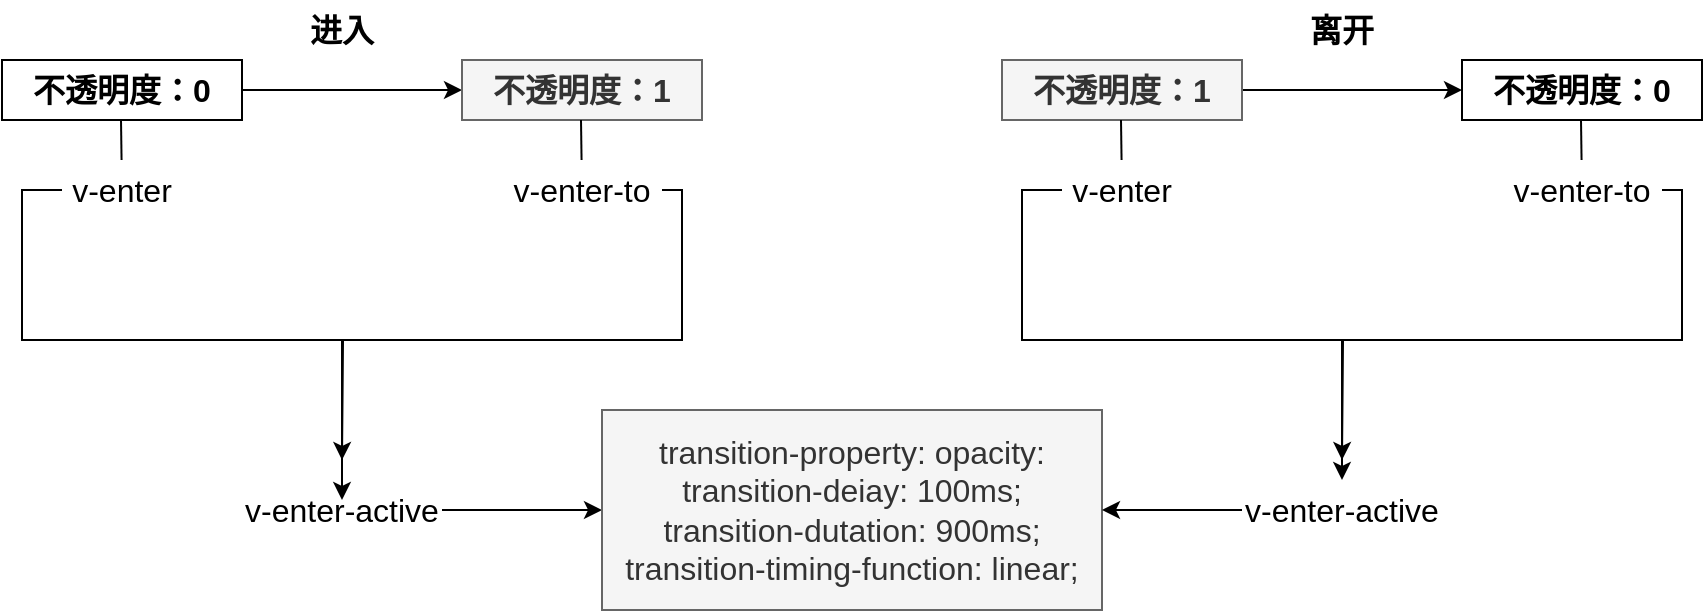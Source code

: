 <mxfile version="20.2.8" type="device"><diagram id="H568RPiTgTfo-z3ckEjH" name="第 1 页"><mxGraphModel dx="1038" dy="649" grid="1" gridSize="10" guides="1" tooltips="1" connect="1" arrows="1" fold="1" page="1" pageScale="1" pageWidth="1169" pageHeight="827" math="0" shadow="0"><root><mxCell id="0"/><mxCell id="1" parent="0"/><mxCell id="IhON7oQi0It_aGDLqDRY-3" style="edgeStyle=orthogonalEdgeStyle;rounded=0;orthogonalLoop=1;jettySize=auto;html=1;fontSize=16;" edge="1" parent="1" source="IhON7oQi0It_aGDLqDRY-1" target="IhON7oQi0It_aGDLqDRY-2"><mxGeometry relative="1" as="geometry"/></mxCell><mxCell id="IhON7oQi0It_aGDLqDRY-1" value="&lt;b&gt;&lt;font style=&quot;font-size: 16px;&quot;&gt;不透明度：0&lt;/font&gt;&lt;/b&gt;" style="rounded=0;whiteSpace=wrap;html=1;" vertex="1" parent="1"><mxGeometry x="50" y="140" width="120" height="30" as="geometry"/></mxCell><mxCell id="IhON7oQi0It_aGDLqDRY-2" value="&lt;b&gt;&lt;font style=&quot;font-size: 16px;&quot;&gt;不透明度：1&lt;/font&gt;&lt;/b&gt;" style="rounded=0;whiteSpace=wrap;html=1;fillColor=#f5f5f5;strokeColor=#666666;fontColor=#333333;" vertex="1" parent="1"><mxGeometry x="280" y="140" width="120" height="30" as="geometry"/></mxCell><mxCell id="IhON7oQi0It_aGDLqDRY-4" value="&lt;b&gt;进入&lt;/b&gt;" style="text;html=1;strokeColor=none;fillColor=none;align=center;verticalAlign=middle;whiteSpace=wrap;rounded=0;fontSize=16;" vertex="1" parent="1"><mxGeometry x="190" y="110" width="60" height="30" as="geometry"/></mxCell><mxCell id="IhON7oQi0It_aGDLqDRY-18" style="edgeStyle=orthogonalEdgeStyle;rounded=0;orthogonalLoop=1;jettySize=auto;html=1;exitX=0;exitY=0.5;exitDx=0;exitDy=0;fontSize=16;" edge="1" parent="1" source="IhON7oQi0It_aGDLqDRY-5"><mxGeometry relative="1" as="geometry"><mxPoint x="220" y="340" as="targetPoint"/></mxGeometry></mxCell><mxCell id="IhON7oQi0It_aGDLqDRY-5" value="v-enter" style="text;html=1;strokeColor=none;fillColor=none;align=center;verticalAlign=middle;whiteSpace=wrap;rounded=0;fontSize=16;" vertex="1" parent="1"><mxGeometry x="80" y="190" width="60" height="30" as="geometry"/></mxCell><mxCell id="IhON7oQi0It_aGDLqDRY-32" style="edgeStyle=orthogonalEdgeStyle;rounded=0;orthogonalLoop=1;jettySize=auto;html=1;fontSize=16;" edge="1" parent="1" source="IhON7oQi0It_aGDLqDRY-7"><mxGeometry relative="1" as="geometry"><mxPoint x="220" y="360" as="targetPoint"/><Array as="points"><mxPoint x="390" y="205"/><mxPoint x="390" y="280"/><mxPoint x="220" y="280"/></Array></mxGeometry></mxCell><mxCell id="IhON7oQi0It_aGDLqDRY-7" value="v-enter-to" style="text;html=1;strokeColor=none;fillColor=none;align=center;verticalAlign=middle;whiteSpace=wrap;rounded=0;fontSize=16;" vertex="1" parent="1"><mxGeometry x="300" y="190" width="80" height="30" as="geometry"/></mxCell><mxCell id="IhON7oQi0It_aGDLqDRY-11" value="" style="endArrow=none;html=1;rounded=0;fontSize=16;" edge="1" parent="1" source="IhON7oQi0It_aGDLqDRY-5"><mxGeometry width="50" height="50" relative="1" as="geometry"><mxPoint x="109.5" y="190" as="sourcePoint"/><mxPoint x="109.5" y="170" as="targetPoint"/></mxGeometry></mxCell><mxCell id="IhON7oQi0It_aGDLqDRY-15" value="" style="endArrow=none;html=1;rounded=0;fontSize=16;" edge="1" parent="1"><mxGeometry width="50" height="50" relative="1" as="geometry"><mxPoint x="339.786" y="190" as="sourcePoint"/><mxPoint x="339.5" y="170" as="targetPoint"/></mxGeometry></mxCell><mxCell id="IhON7oQi0It_aGDLqDRY-46" style="edgeStyle=orthogonalEdgeStyle;rounded=0;orthogonalLoop=1;jettySize=auto;html=1;entryX=0;entryY=0.5;entryDx=0;entryDy=0;fontSize=16;" edge="1" parent="1" source="IhON7oQi0It_aGDLqDRY-17" target="IhON7oQi0It_aGDLqDRY-25"><mxGeometry relative="1" as="geometry"/></mxCell><mxCell id="IhON7oQi0It_aGDLqDRY-17" value="v-enter-active" style="text;html=1;strokeColor=none;fillColor=none;align=center;verticalAlign=middle;whiteSpace=wrap;rounded=0;fontSize=16;" vertex="1" parent="1"><mxGeometry x="170" y="350" width="100" height="30" as="geometry"/></mxCell><mxCell id="IhON7oQi0It_aGDLqDRY-25" value="transition-property: opacity:&lt;br&gt;transition-deiay: 100ms;&lt;br&gt;transition-dutation: 900ms;&lt;br&gt;transition-timing-function: linear;" style="rounded=0;whiteSpace=wrap;html=1;fontSize=16;fillColor=#f5f5f5;fontColor=#333333;strokeColor=#666666;" vertex="1" parent="1"><mxGeometry x="350" y="315" width="250" height="100" as="geometry"/></mxCell><mxCell id="IhON7oQi0It_aGDLqDRY-33" style="edgeStyle=orthogonalEdgeStyle;rounded=0;orthogonalLoop=1;jettySize=auto;html=1;fontSize=16;" edge="1" parent="1" source="IhON7oQi0It_aGDLqDRY-34" target="IhON7oQi0It_aGDLqDRY-35"><mxGeometry relative="1" as="geometry"/></mxCell><mxCell id="IhON7oQi0It_aGDLqDRY-34" value="&lt;b&gt;&lt;font style=&quot;font-size: 16px;&quot;&gt;不透明度：1&lt;/font&gt;&lt;/b&gt;" style="rounded=0;whiteSpace=wrap;html=1;fillColor=#f5f5f5;fontColor=#333333;strokeColor=#666666;" vertex="1" parent="1"><mxGeometry x="550" y="140" width="120" height="30" as="geometry"/></mxCell><mxCell id="IhON7oQi0It_aGDLqDRY-35" value="&lt;b&gt;&lt;font style=&quot;font-size: 16px;&quot;&gt;不透明度：0&lt;/font&gt;&lt;/b&gt;" style="rounded=0;whiteSpace=wrap;html=1;" vertex="1" parent="1"><mxGeometry x="780" y="140" width="120" height="30" as="geometry"/></mxCell><mxCell id="IhON7oQi0It_aGDLqDRY-36" value="&lt;b&gt;离开&lt;/b&gt;" style="text;html=1;strokeColor=none;fillColor=none;align=center;verticalAlign=middle;whiteSpace=wrap;rounded=0;fontSize=16;" vertex="1" parent="1"><mxGeometry x="690" y="110" width="60" height="30" as="geometry"/></mxCell><mxCell id="IhON7oQi0It_aGDLqDRY-37" style="edgeStyle=orthogonalEdgeStyle;rounded=0;orthogonalLoop=1;jettySize=auto;html=1;exitX=0;exitY=0.5;exitDx=0;exitDy=0;fontSize=16;" edge="1" parent="1" source="IhON7oQi0It_aGDLqDRY-38"><mxGeometry relative="1" as="geometry"><mxPoint x="720" y="340" as="targetPoint"/></mxGeometry></mxCell><mxCell id="IhON7oQi0It_aGDLqDRY-38" value="v-enter" style="text;html=1;strokeColor=none;fillColor=none;align=center;verticalAlign=middle;whiteSpace=wrap;rounded=0;fontSize=16;" vertex="1" parent="1"><mxGeometry x="580" y="190" width="60" height="30" as="geometry"/></mxCell><mxCell id="IhON7oQi0It_aGDLqDRY-39" style="edgeStyle=orthogonalEdgeStyle;rounded=0;orthogonalLoop=1;jettySize=auto;html=1;entryX=0.5;entryY=0;entryDx=0;entryDy=0;fontSize=16;" edge="1" parent="1" source="IhON7oQi0It_aGDLqDRY-40" target="IhON7oQi0It_aGDLqDRY-43"><mxGeometry relative="1" as="geometry"><Array as="points"><mxPoint x="890" y="205"/><mxPoint x="890" y="280"/><mxPoint x="720" y="280"/></Array></mxGeometry></mxCell><mxCell id="IhON7oQi0It_aGDLqDRY-40" value="v-enter-to" style="text;html=1;strokeColor=none;fillColor=none;align=center;verticalAlign=middle;whiteSpace=wrap;rounded=0;fontSize=16;" vertex="1" parent="1"><mxGeometry x="800" y="190" width="80" height="30" as="geometry"/></mxCell><mxCell id="IhON7oQi0It_aGDLqDRY-41" value="" style="endArrow=none;html=1;rounded=0;fontSize=16;" edge="1" parent="1" source="IhON7oQi0It_aGDLqDRY-38"><mxGeometry width="50" height="50" relative="1" as="geometry"><mxPoint x="609.5" y="190" as="sourcePoint"/><mxPoint x="609.5" y="170" as="targetPoint"/></mxGeometry></mxCell><mxCell id="IhON7oQi0It_aGDLqDRY-42" value="" style="endArrow=none;html=1;rounded=0;fontSize=16;" edge="1" parent="1"><mxGeometry width="50" height="50" relative="1" as="geometry"><mxPoint x="839.786" y="190" as="sourcePoint"/><mxPoint x="839.5" y="170" as="targetPoint"/></mxGeometry></mxCell><mxCell id="IhON7oQi0It_aGDLqDRY-45" style="edgeStyle=orthogonalEdgeStyle;rounded=0;orthogonalLoop=1;jettySize=auto;html=1;entryX=1;entryY=0.5;entryDx=0;entryDy=0;fontSize=16;" edge="1" parent="1" source="IhON7oQi0It_aGDLqDRY-43" target="IhON7oQi0It_aGDLqDRY-25"><mxGeometry relative="1" as="geometry"/></mxCell><mxCell id="IhON7oQi0It_aGDLqDRY-43" value="v-enter-active" style="text;html=1;strokeColor=none;fillColor=none;align=center;verticalAlign=middle;whiteSpace=wrap;rounded=0;fontSize=16;" vertex="1" parent="1"><mxGeometry x="670" y="350" width="100" height="30" as="geometry"/></mxCell></root></mxGraphModel></diagram></mxfile>